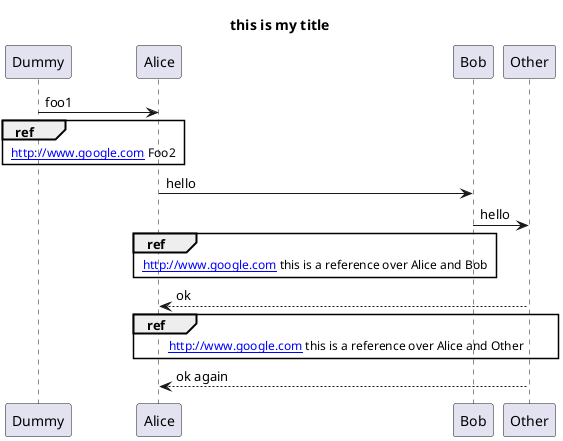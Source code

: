 {
  "sha1": "prnmtpq08khildm33dumu93o2qp1czn",
  "insertion": {
    "when": "2024-06-04T17:28:41.631Z",
    "user": "plantuml@gmail.com"
  }
}
@startuml
Title this is my title
Dummy -> Alice : foo1
ref over Alice, Dummy : [[http://www.google.com]] Foo2

Alice -> Bob : hello
Bob -> Other : hello

ref over Alice, Bob : [[http://www.google.com]] this is a reference over Alice and Bob

Other --> Alice : ok

ref over Alice, Other, Bob : [[http://www.google.com]] this is a reference over Alice and Other

Other --> Alice : ok again

@enduml
